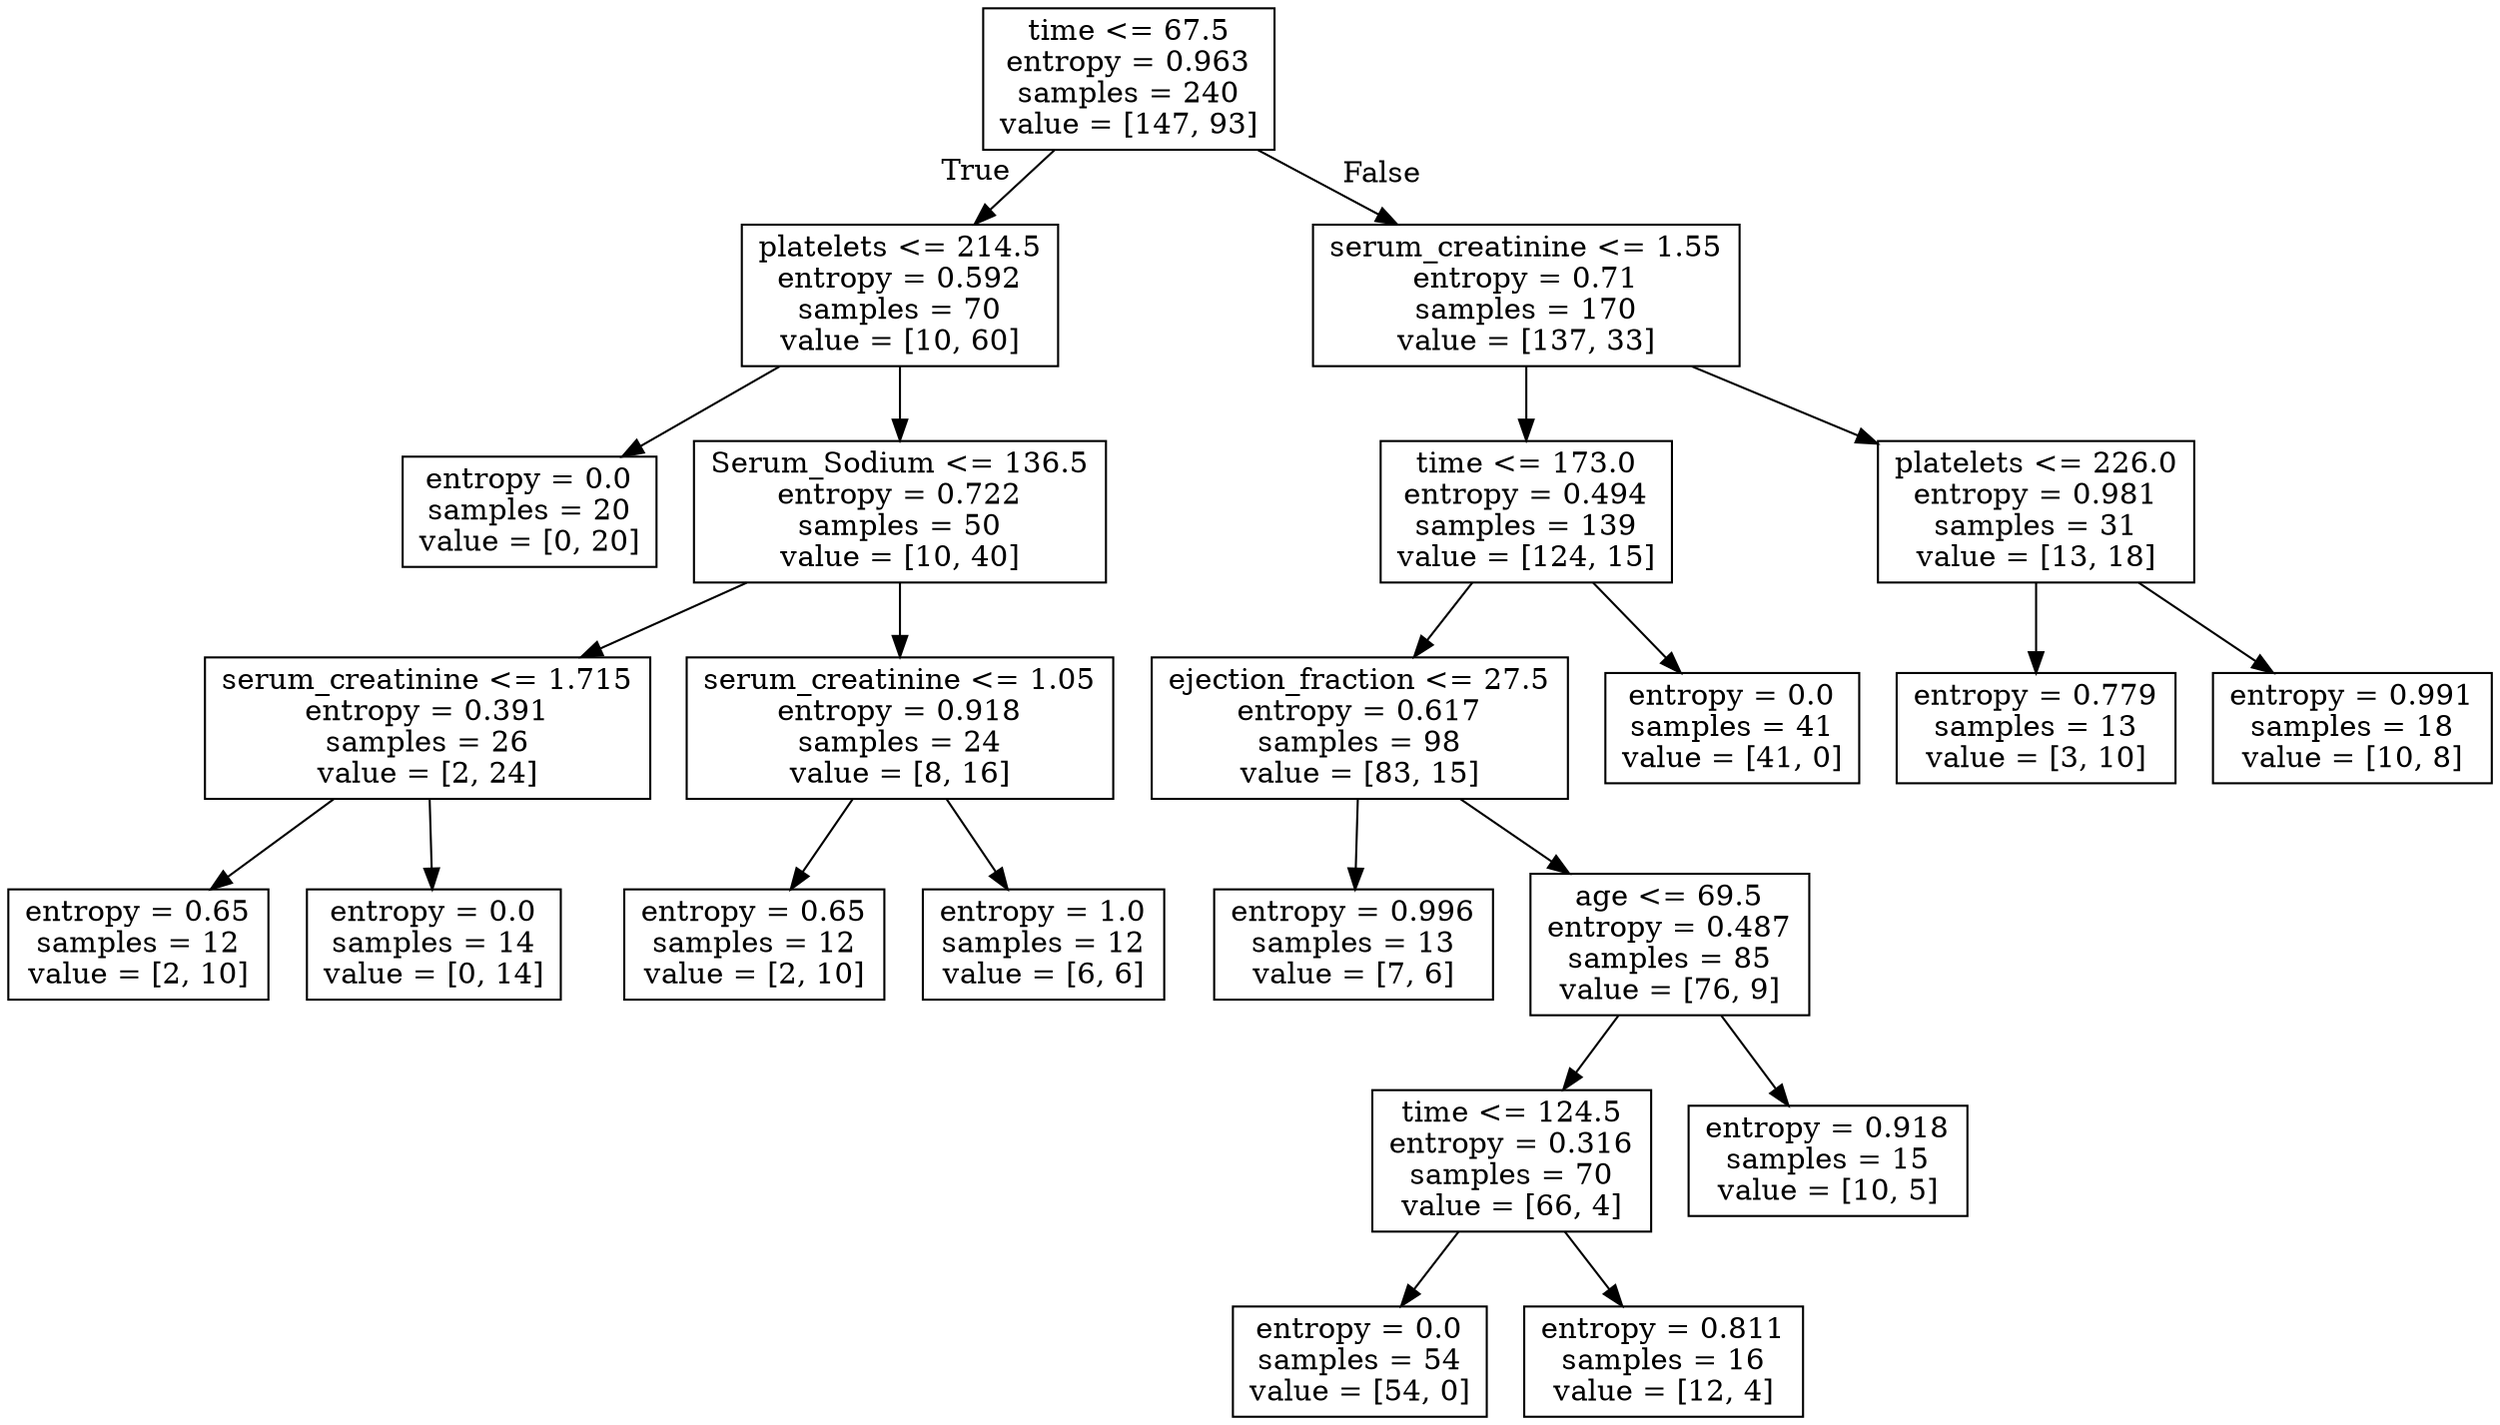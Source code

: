 digraph Tree {
node [shape=box] ;
0 [label="time <= 67.5\nentropy = 0.963\nsamples = 240\nvalue = [147, 93]"] ;
1 [label="platelets <= 214.5\nentropy = 0.592\nsamples = 70\nvalue = [10, 60]"] ;
0 -> 1 [labeldistance=2.5, labelangle=45, headlabel="True"] ;
2 [label="entropy = 0.0\nsamples = 20\nvalue = [0, 20]"] ;
1 -> 2 ;
3 [label="Serum_Sodium <= 136.5\nentropy = 0.722\nsamples = 50\nvalue = [10, 40]"] ;
1 -> 3 ;
4 [label="serum_creatinine <= 1.715\nentropy = 0.391\nsamples = 26\nvalue = [2, 24]"] ;
3 -> 4 ;
5 [label="entropy = 0.65\nsamples = 12\nvalue = [2, 10]"] ;
4 -> 5 ;
6 [label="entropy = 0.0\nsamples = 14\nvalue = [0, 14]"] ;
4 -> 6 ;
7 [label="serum_creatinine <= 1.05\nentropy = 0.918\nsamples = 24\nvalue = [8, 16]"] ;
3 -> 7 ;
8 [label="entropy = 0.65\nsamples = 12\nvalue = [2, 10]"] ;
7 -> 8 ;
9 [label="entropy = 1.0\nsamples = 12\nvalue = [6, 6]"] ;
7 -> 9 ;
10 [label="serum_creatinine <= 1.55\nentropy = 0.71\nsamples = 170\nvalue = [137, 33]"] ;
0 -> 10 [labeldistance=2.5, labelangle=-45, headlabel="False"] ;
11 [label="time <= 173.0\nentropy = 0.494\nsamples = 139\nvalue = [124, 15]"] ;
10 -> 11 ;
12 [label="ejection_fraction <= 27.5\nentropy = 0.617\nsamples = 98\nvalue = [83, 15]"] ;
11 -> 12 ;
13 [label="entropy = 0.996\nsamples = 13\nvalue = [7, 6]"] ;
12 -> 13 ;
14 [label="age <= 69.5\nentropy = 0.487\nsamples = 85\nvalue = [76, 9]"] ;
12 -> 14 ;
15 [label="time <= 124.5\nentropy = 0.316\nsamples = 70\nvalue = [66, 4]"] ;
14 -> 15 ;
16 [label="entropy = 0.0\nsamples = 54\nvalue = [54, 0]"] ;
15 -> 16 ;
17 [label="entropy = 0.811\nsamples = 16\nvalue = [12, 4]"] ;
15 -> 17 ;
18 [label="entropy = 0.918\nsamples = 15\nvalue = [10, 5]"] ;
14 -> 18 ;
19 [label="entropy = 0.0\nsamples = 41\nvalue = [41, 0]"] ;
11 -> 19 ;
20 [label="platelets <= 226.0\nentropy = 0.981\nsamples = 31\nvalue = [13, 18]"] ;
10 -> 20 ;
21 [label="entropy = 0.779\nsamples = 13\nvalue = [3, 10]"] ;
20 -> 21 ;
22 [label="entropy = 0.991\nsamples = 18\nvalue = [10, 8]"] ;
20 -> 22 ;
}